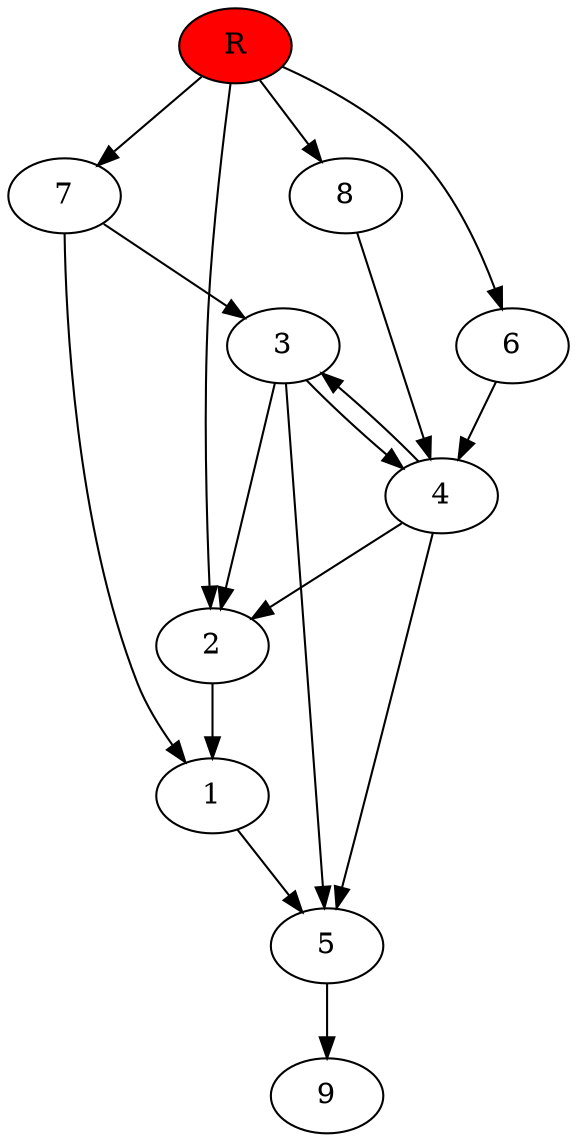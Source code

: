 digraph prb40855 {
	1
	2
	3
	4
	5
	6
	7
	8
	R [fillcolor="#ff0000" style=filled]
	1 -> 5
	2 -> 1
	3 -> 2
	3 -> 4
	3 -> 5
	4 -> 2
	4 -> 3
	4 -> 5
	5 -> 9
	6 -> 4
	7 -> 1
	7 -> 3
	8 -> 4
	R -> 2
	R -> 6
	R -> 7
	R -> 8
}
